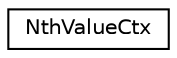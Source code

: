 digraph "Graphical Class Hierarchy"
{
 // LATEX_PDF_SIZE
  edge [fontname="Helvetica",fontsize="10",labelfontname="Helvetica",labelfontsize="10"];
  node [fontname="Helvetica",fontsize="10",shape=record];
  rankdir="LR";
  Node0 [label="NthValueCtx",height=0.2,width=0.4,color="black", fillcolor="white", style="filled",URL="$db/d1b/sqlite3_8c.html#de/dc8/structNthValueCtx",tooltip=" "];
}
